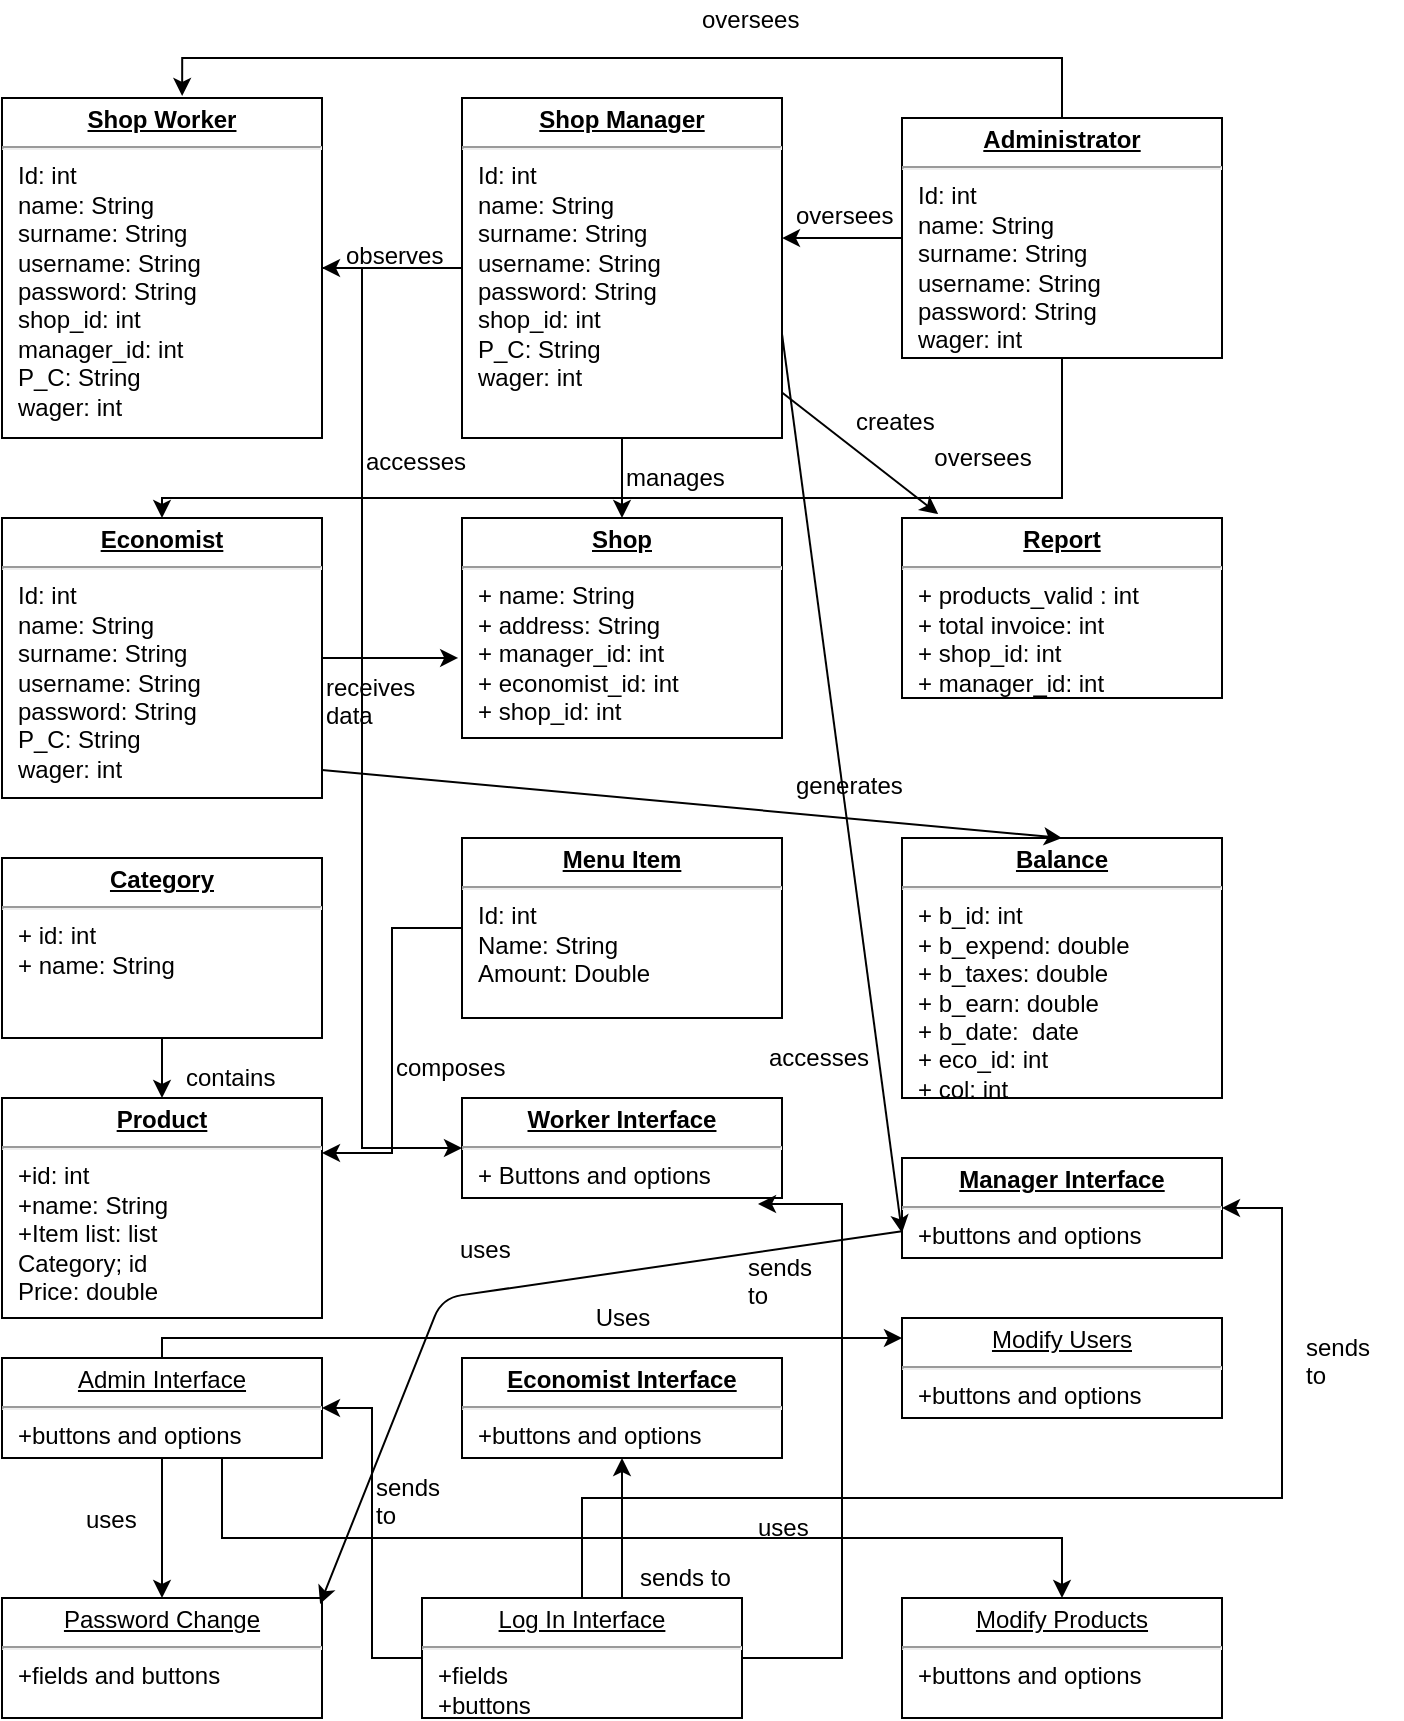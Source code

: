 <mxfile version="10.7.5" type="device"><diagram id="ZIhD7oV1nY85y14m4eeI" name="Page-1"><mxGraphModel dx="840" dy="435" grid="1" gridSize="10" guides="1" tooltips="1" connect="1" arrows="1" fold="1" page="1" pageScale="1" pageWidth="850" pageHeight="1100" math="0" shadow="0"><root><mxCell id="0"/><mxCell id="1" parent="0"/><mxCell id="DD6tDVHV4BYTM7kwC8Bf-49" style="edgeStyle=orthogonalEdgeStyle;rounded=0;orthogonalLoop=1;jettySize=auto;html=1;" edge="1" parent="1" source="DD6tDVHV4BYTM7kwC8Bf-1" target="DD6tDVHV4BYTM7kwC8Bf-12"><mxGeometry relative="1" as="geometry"><Array as="points"><mxPoint x="210" y="155"/><mxPoint x="210" y="595"/></Array></mxGeometry></mxCell><mxCell id="DD6tDVHV4BYTM7kwC8Bf-1" value="&lt;p style=&quot;margin: 0px ; margin-top: 4px ; text-align: center ; text-decoration: underline&quot;&gt;&lt;b&gt;Shop Worker&lt;/b&gt;&lt;/p&gt;&lt;hr&gt;&lt;p style=&quot;margin: 0px ; margin-left: 8px&quot;&gt;Id: int&lt;br&gt;name: String&lt;br&gt;surname: String&lt;br&gt;username: String&lt;br&gt;password: String&lt;br&gt;shop_id: int&lt;br&gt;manager_id: int&lt;br&gt;P_C: String&lt;br&gt;wager: int&lt;/p&gt;&lt;div&gt;&lt;br&gt;&lt;/div&gt;" style="verticalAlign=top;align=left;overflow=fill;fontSize=12;fontFamily=Helvetica;html=1;" vertex="1" parent="1"><mxGeometry x="30" y="70" width="160" height="170" as="geometry"/></mxCell><mxCell id="DD6tDVHV4BYTM7kwC8Bf-24" style="edgeStyle=orthogonalEdgeStyle;rounded=0;orthogonalLoop=1;jettySize=auto;html=1;entryX=1;entryY=0.5;entryDx=0;entryDy=0;" edge="1" parent="1" source="DD6tDVHV4BYTM7kwC8Bf-2" target="DD6tDVHV4BYTM7kwC8Bf-1"><mxGeometry relative="1" as="geometry"/></mxCell><mxCell id="DD6tDVHV4BYTM7kwC8Bf-25" style="edgeStyle=orthogonalEdgeStyle;rounded=0;orthogonalLoop=1;jettySize=auto;html=1;entryX=0.5;entryY=0;entryDx=0;entryDy=0;" edge="1" parent="1" source="DD6tDVHV4BYTM7kwC8Bf-2" target="DD6tDVHV4BYTM7kwC8Bf-5"><mxGeometry relative="1" as="geometry"/></mxCell><mxCell id="DD6tDVHV4BYTM7kwC8Bf-2" value="&lt;p style=&quot;margin: 0px ; margin-top: 4px ; text-align: center ; text-decoration: underline&quot;&gt;&lt;b&gt;Shop Manager&lt;/b&gt;&lt;/p&gt;&lt;hr&gt;&lt;p style=&quot;margin: 0px ; margin-left: 8px&quot;&gt;Id: int&lt;br&gt;name: String&lt;br&gt;surname: String&lt;br&gt;username: String&lt;br&gt;password: String&lt;br&gt;shop_id: int&lt;br&gt;P_C: String&lt;br&gt;wager: int&lt;br&gt;&lt;/p&gt;&lt;div&gt;&lt;br&gt;&lt;/div&gt;" style="verticalAlign=top;align=left;overflow=fill;fontSize=12;fontFamily=Helvetica;html=1;" vertex="1" parent="1"><mxGeometry x="260" y="70" width="160" height="170" as="geometry"/></mxCell><mxCell id="DD6tDVHV4BYTM7kwC8Bf-34" style="edgeStyle=orthogonalEdgeStyle;rounded=0;orthogonalLoop=1;jettySize=auto;html=1;entryX=-0.012;entryY=0.636;entryDx=0;entryDy=0;entryPerimeter=0;" edge="1" parent="1" source="DD6tDVHV4BYTM7kwC8Bf-4" target="DD6tDVHV4BYTM7kwC8Bf-5"><mxGeometry relative="1" as="geometry"/></mxCell><mxCell id="DD6tDVHV4BYTM7kwC8Bf-4" value="&lt;p style=&quot;margin: 0px ; margin-top: 4px ; text-align: center ; text-decoration: underline&quot;&gt;&lt;b&gt;Economist&lt;/b&gt;&lt;/p&gt;&lt;hr&gt;&lt;p style=&quot;margin: 0px ; margin-left: 8px&quot;&gt;Id: int&lt;br&gt;name: String&lt;br&gt;surname: String&lt;br&gt;username: String&lt;br&gt;password: String&lt;br&gt;P_C: String&lt;br&gt;wager: int&lt;/p&gt;&lt;div&gt;&lt;br&gt;&lt;/div&gt;" style="verticalAlign=top;align=left;overflow=fill;fontSize=12;fontFamily=Helvetica;html=1;" vertex="1" parent="1"><mxGeometry x="30" y="280" width="160" height="140" as="geometry"/></mxCell><mxCell id="DD6tDVHV4BYTM7kwC8Bf-5" value="&lt;p style=&quot;margin: 0px ; margin-top: 4px ; text-align: center ; text-decoration: underline&quot;&gt;&lt;b&gt;Shop&lt;/b&gt;&lt;/p&gt;&lt;hr&gt;&lt;p style=&quot;margin: 0px ; margin-left: 8px&quot;&gt;+ name: String&lt;br&gt;+ address: String&lt;br&gt;+ manager_id: int&lt;br&gt;+ economist_id: int&lt;br&gt;+ shop_id: int&lt;br&gt;&lt;/p&gt;&lt;div&gt;&lt;br&gt;&lt;/div&gt;" style="verticalAlign=top;align=left;overflow=fill;fontSize=12;fontFamily=Helvetica;html=1;" vertex="1" parent="1"><mxGeometry x="260" y="280" width="160" height="110" as="geometry"/></mxCell><mxCell id="DD6tDVHV4BYTM7kwC8Bf-28" style="edgeStyle=orthogonalEdgeStyle;rounded=0;orthogonalLoop=1;jettySize=auto;html=1;entryX=1;entryY=0.412;entryDx=0;entryDy=0;entryPerimeter=0;" edge="1" parent="1" source="DD6tDVHV4BYTM7kwC8Bf-6" target="DD6tDVHV4BYTM7kwC8Bf-2"><mxGeometry relative="1" as="geometry"/></mxCell><mxCell id="DD6tDVHV4BYTM7kwC8Bf-30" style="edgeStyle=orthogonalEdgeStyle;rounded=0;orthogonalLoop=1;jettySize=auto;html=1;entryX=0.563;entryY=-0.006;entryDx=0;entryDy=0;entryPerimeter=0;" edge="1" parent="1" source="DD6tDVHV4BYTM7kwC8Bf-6" target="DD6tDVHV4BYTM7kwC8Bf-1"><mxGeometry relative="1" as="geometry"><Array as="points"><mxPoint x="560" y="50"/><mxPoint x="120" y="50"/></Array></mxGeometry></mxCell><mxCell id="DD6tDVHV4BYTM7kwC8Bf-32" style="edgeStyle=orthogonalEdgeStyle;rounded=0;orthogonalLoop=1;jettySize=auto;html=1;" edge="1" parent="1" source="DD6tDVHV4BYTM7kwC8Bf-6" target="DD6tDVHV4BYTM7kwC8Bf-4"><mxGeometry relative="1" as="geometry"><Array as="points"><mxPoint x="560" y="270"/><mxPoint x="110" y="270"/></Array></mxGeometry></mxCell><mxCell id="DD6tDVHV4BYTM7kwC8Bf-33" value="oversees" style="text;html=1;resizable=0;points=[];align=center;verticalAlign=middle;labelBackgroundColor=#ffffff;" vertex="1" connectable="0" parent="DD6tDVHV4BYTM7kwC8Bf-32"><mxGeometry x="-0.804" y="-1" relative="1" as="geometry"><mxPoint x="-39" y="-2" as="offset"/></mxGeometry></mxCell><mxCell id="DD6tDVHV4BYTM7kwC8Bf-6" value="&lt;p style=&quot;margin: 0px ; margin-top: 4px ; text-align: center ; text-decoration: underline&quot;&gt;&lt;b&gt;Administrator&lt;/b&gt;&lt;/p&gt;&lt;hr&gt;&lt;p style=&quot;margin: 0px ; margin-left: 8px&quot;&gt;Id: int&lt;br&gt;name: String&lt;br&gt;surname: String&lt;br&gt;username: String&lt;br&gt;password: String&lt;br&gt;wager: int&lt;br&gt;&lt;/p&gt;&lt;div&gt;&lt;br&gt;&lt;/div&gt;" style="verticalAlign=top;align=left;overflow=fill;fontSize=12;fontFamily=Helvetica;html=1;" vertex="1" parent="1"><mxGeometry x="480" y="80" width="160" height="120" as="geometry"/></mxCell><mxCell id="DD6tDVHV4BYTM7kwC8Bf-7" value="&lt;p style=&quot;margin: 0px ; margin-top: 4px ; text-align: center ; text-decoration: underline&quot;&gt;&lt;b&gt;Report&lt;/b&gt;&lt;/p&gt;&lt;hr&gt;&lt;p style=&quot;margin: 0px ; margin-left: 8px&quot;&gt;+ products_valid : int&lt;br&gt;+ total invoice: int&lt;br&gt;+ shop_id: int&lt;br&gt;+ manager_id: int&lt;br&gt;&lt;/p&gt;&lt;div&gt;&lt;br&gt;&lt;/div&gt;" style="verticalAlign=top;align=left;overflow=fill;fontSize=12;fontFamily=Helvetica;html=1;" vertex="1" parent="1"><mxGeometry x="480" y="280" width="160" height="90" as="geometry"/></mxCell><mxCell id="DD6tDVHV4BYTM7kwC8Bf-43" value="" style="edgeStyle=orthogonalEdgeStyle;rounded=0;orthogonalLoop=1;jettySize=auto;html=1;" edge="1" parent="1" source="DD6tDVHV4BYTM7kwC8Bf-8" target="DD6tDVHV4BYTM7kwC8Bf-11"><mxGeometry relative="1" as="geometry"/></mxCell><mxCell id="DD6tDVHV4BYTM7kwC8Bf-8" value="&lt;p style=&quot;margin: 0px ; margin-top: 4px ; text-align: center ; text-decoration: underline&quot;&gt;&lt;b&gt;Category&lt;/b&gt;&lt;/p&gt;&lt;hr&gt;&lt;p style=&quot;margin: 0px ; margin-left: 8px&quot;&gt;+ id: int&lt;br&gt;+ name: String&lt;br&gt;&lt;/p&gt;&lt;div&gt;&lt;br&gt;&lt;/div&gt;" style="verticalAlign=top;align=left;overflow=fill;fontSize=12;fontFamily=Helvetica;html=1;" vertex="1" parent="1"><mxGeometry x="30" y="450" width="160" height="90" as="geometry"/></mxCell><mxCell id="DD6tDVHV4BYTM7kwC8Bf-45" style="edgeStyle=orthogonalEdgeStyle;rounded=0;orthogonalLoop=1;jettySize=auto;html=1;entryX=1;entryY=0.25;entryDx=0;entryDy=0;" edge="1" parent="1" source="DD6tDVHV4BYTM7kwC8Bf-9" target="DD6tDVHV4BYTM7kwC8Bf-11"><mxGeometry relative="1" as="geometry"/></mxCell><mxCell id="DD6tDVHV4BYTM7kwC8Bf-9" value="&lt;p style=&quot;margin: 0px ; margin-top: 4px ; text-align: center ; text-decoration: underline&quot;&gt;&lt;b&gt;Menu Item&lt;/b&gt;&lt;/p&gt;&lt;hr&gt;&lt;p style=&quot;margin: 0px ; margin-left: 8px&quot;&gt;Id: int&lt;br&gt;Name: String&lt;br&gt;Amount: Double&lt;br&gt;&lt;/p&gt;&lt;div&gt;&lt;br&gt;&lt;/div&gt;" style="verticalAlign=top;align=left;overflow=fill;fontSize=12;fontFamily=Helvetica;html=1;" vertex="1" parent="1"><mxGeometry x="260" y="440" width="160" height="90" as="geometry"/></mxCell><mxCell id="DD6tDVHV4BYTM7kwC8Bf-10" value="&lt;p style=&quot;margin: 0px ; margin-top: 4px ; text-align: center ; text-decoration: underline&quot;&gt;&lt;b&gt;Balance&lt;/b&gt;&lt;/p&gt;&lt;hr&gt;&lt;p style=&quot;margin: 0px ; margin-left: 8px&quot;&gt;+ b_id: int&lt;br&gt;+ b_expend: double&lt;br&gt;+ b_taxes: double&lt;br&gt;+ b_earn: double&lt;br&gt;+ b_date:&amp;nbsp; date&lt;br&gt;+ eco_id: int&lt;br&gt;+ col: int&lt;br&gt;&lt;/p&gt;&lt;div&gt;&lt;br&gt;&lt;/div&gt;" style="verticalAlign=top;align=left;overflow=fill;fontSize=12;fontFamily=Helvetica;html=1;" vertex="1" parent="1"><mxGeometry x="480" y="440" width="160" height="130" as="geometry"/></mxCell><mxCell id="DD6tDVHV4BYTM7kwC8Bf-11" value="&lt;p style=&quot;margin: 0px ; margin-top: 4px ; text-align: center ; text-decoration: underline&quot;&gt;&lt;b&gt;Product&lt;/b&gt;&lt;/p&gt;&lt;hr&gt;&lt;p style=&quot;margin: 0px ; margin-left: 8px&quot;&gt;+id: int&lt;br&gt;+name: String&lt;br&gt;+Item list: list&lt;br&gt;Category; id&lt;br&gt;Price: double&lt;br&gt;&lt;/p&gt;&lt;div&gt;&lt;br&gt;&lt;/div&gt;" style="verticalAlign=top;align=left;overflow=fill;fontSize=12;fontFamily=Helvetica;html=1;" vertex="1" parent="1"><mxGeometry x="30" y="570" width="160" height="110" as="geometry"/></mxCell><mxCell id="DD6tDVHV4BYTM7kwC8Bf-12" value="&lt;p style=&quot;margin: 0px ; margin-top: 4px ; text-align: center ; text-decoration: underline&quot;&gt;&lt;b&gt;Worker Interface&lt;/b&gt;&lt;/p&gt;&lt;hr&gt;&lt;p style=&quot;margin: 0px ; margin-left: 8px&quot;&gt;+ Buttons and options&lt;br&gt;&lt;/p&gt;&lt;div&gt;&lt;br&gt;&lt;/div&gt;" style="verticalAlign=top;align=left;overflow=fill;fontSize=12;fontFamily=Helvetica;html=1;" vertex="1" parent="1"><mxGeometry x="260" y="570" width="160" height="50" as="geometry"/></mxCell><mxCell id="DD6tDVHV4BYTM7kwC8Bf-13" value="&lt;p style=&quot;margin: 0px ; margin-top: 4px ; text-align: center ; text-decoration: underline&quot;&gt;&lt;b&gt;Manager Interface&lt;/b&gt;&lt;/p&gt;&lt;hr&gt;&lt;p style=&quot;margin: 0px ; margin-left: 8px&quot;&gt;+buttons and options&lt;br&gt;&lt;/p&gt;" style="verticalAlign=top;align=left;overflow=fill;fontSize=12;fontFamily=Helvetica;html=1;" vertex="1" parent="1"><mxGeometry x="480" y="600" width="160" height="50" as="geometry"/></mxCell><mxCell id="DD6tDVHV4BYTM7kwC8Bf-54" style="edgeStyle=orthogonalEdgeStyle;rounded=0;orthogonalLoop=1;jettySize=auto;html=1;entryX=0.5;entryY=0;entryDx=0;entryDy=0;" edge="1" parent="1" source="DD6tDVHV4BYTM7kwC8Bf-14" target="DD6tDVHV4BYTM7kwC8Bf-17"><mxGeometry relative="1" as="geometry"/></mxCell><mxCell id="DD6tDVHV4BYTM7kwC8Bf-58" style="edgeStyle=orthogonalEdgeStyle;rounded=0;orthogonalLoop=1;jettySize=auto;html=1;" edge="1" parent="1" source="DD6tDVHV4BYTM7kwC8Bf-14" target="DD6tDVHV4BYTM7kwC8Bf-16"><mxGeometry relative="1" as="geometry"><Array as="points"><mxPoint x="110" y="690"/></Array></mxGeometry></mxCell><mxCell id="DD6tDVHV4BYTM7kwC8Bf-59" value="Uses" style="text;html=1;resizable=0;points=[];align=center;verticalAlign=middle;labelBackgroundColor=#ffffff;" vertex="1" connectable="0" parent="DD6tDVHV4BYTM7kwC8Bf-58"><mxGeometry x="0.395" y="3" relative="1" as="geometry"><mxPoint x="-25" y="-7" as="offset"/></mxGeometry></mxCell><mxCell id="DD6tDVHV4BYTM7kwC8Bf-60" style="edgeStyle=orthogonalEdgeStyle;rounded=0;orthogonalLoop=1;jettySize=auto;html=1;" edge="1" parent="1" source="DD6tDVHV4BYTM7kwC8Bf-14" target="DD6tDVHV4BYTM7kwC8Bf-19"><mxGeometry relative="1" as="geometry"><Array as="points"><mxPoint x="140" y="790"/><mxPoint x="560" y="790"/></Array></mxGeometry></mxCell><mxCell id="DD6tDVHV4BYTM7kwC8Bf-14" value="&lt;p style=&quot;margin: 0px ; margin-top: 4px ; text-align: center ; text-decoration: underline&quot;&gt;&lt;span&gt;Admin Interface&lt;/span&gt;&lt;br&gt;&lt;/p&gt;&lt;hr&gt;&lt;p style=&quot;margin: 0px ; margin-left: 8px&quot;&gt;+buttons and options&lt;/p&gt;" style="verticalAlign=top;align=left;overflow=fill;fontSize=12;fontFamily=Helvetica;html=1;" vertex="1" parent="1"><mxGeometry x="30" y="700" width="160" height="50" as="geometry"/></mxCell><mxCell id="DD6tDVHV4BYTM7kwC8Bf-15" value="&lt;p style=&quot;margin: 0px ; margin-top: 4px ; text-align: center ; text-decoration: underline&quot;&gt;&lt;b&gt;Economist Interface&lt;/b&gt;&lt;/p&gt;&lt;hr&gt;&lt;p style=&quot;margin: 0px ; margin-left: 8px&quot;&gt;+buttons and options&lt;br&gt;&lt;/p&gt;" style="verticalAlign=top;align=left;overflow=fill;fontSize=12;fontFamily=Helvetica;html=1;" vertex="1" parent="1"><mxGeometry x="260" y="700" width="160" height="50" as="geometry"/></mxCell><mxCell id="DD6tDVHV4BYTM7kwC8Bf-16" value="&lt;p style=&quot;margin: 0px ; margin-top: 4px ; text-align: center ; text-decoration: underline&quot;&gt;&lt;span&gt;Modify Users&lt;/span&gt;&lt;br&gt;&lt;/p&gt;&lt;hr&gt;&lt;p style=&quot;margin: 0px ; margin-left: 8px&quot;&gt;+buttons and options&lt;br&gt;&lt;/p&gt;" style="verticalAlign=top;align=left;overflow=fill;fontSize=12;fontFamily=Helvetica;html=1;" vertex="1" parent="1"><mxGeometry x="480" y="680" width="160" height="50" as="geometry"/></mxCell><mxCell id="DD6tDVHV4BYTM7kwC8Bf-17" value="&lt;p style=&quot;margin: 0px ; margin-top: 4px ; text-align: center ; text-decoration: underline&quot;&gt;&lt;span&gt;Password Change&lt;/span&gt;&lt;br&gt;&lt;/p&gt;&lt;hr&gt;&lt;p style=&quot;margin: 0px ; margin-left: 8px&quot;&gt;+fields and buttons&lt;br&gt;&lt;/p&gt;" style="verticalAlign=top;align=left;overflow=fill;fontSize=12;fontFamily=Helvetica;html=1;" vertex="1" parent="1"><mxGeometry x="30" y="820" width="160" height="60" as="geometry"/></mxCell><mxCell id="DD6tDVHV4BYTM7kwC8Bf-62" style="edgeStyle=orthogonalEdgeStyle;rounded=0;orthogonalLoop=1;jettySize=auto;html=1;entryX=0.5;entryY=1;entryDx=0;entryDy=0;" edge="1" parent="1" source="DD6tDVHV4BYTM7kwC8Bf-18" target="DD6tDVHV4BYTM7kwC8Bf-15"><mxGeometry relative="1" as="geometry"><Array as="points"><mxPoint x="340" y="810"/><mxPoint x="340" y="810"/></Array></mxGeometry></mxCell><mxCell id="DD6tDVHV4BYTM7kwC8Bf-63" style="edgeStyle=orthogonalEdgeStyle;rounded=0;orthogonalLoop=1;jettySize=auto;html=1;entryX=1;entryY=0.5;entryDx=0;entryDy=0;" edge="1" parent="1" source="DD6tDVHV4BYTM7kwC8Bf-18" target="DD6tDVHV4BYTM7kwC8Bf-14"><mxGeometry relative="1" as="geometry"/></mxCell><mxCell id="DD6tDVHV4BYTM7kwC8Bf-64" style="edgeStyle=orthogonalEdgeStyle;rounded=0;orthogonalLoop=1;jettySize=auto;html=1;entryX=0.925;entryY=1.06;entryDx=0;entryDy=0;entryPerimeter=0;" edge="1" parent="1" source="DD6tDVHV4BYTM7kwC8Bf-18" target="DD6tDVHV4BYTM7kwC8Bf-12"><mxGeometry relative="1" as="geometry"><Array as="points"><mxPoint x="450" y="850"/><mxPoint x="450" y="623"/></Array></mxGeometry></mxCell><mxCell id="DD6tDVHV4BYTM7kwC8Bf-65" style="edgeStyle=orthogonalEdgeStyle;rounded=0;orthogonalLoop=1;jettySize=auto;html=1;" edge="1" parent="1" source="DD6tDVHV4BYTM7kwC8Bf-18" target="DD6tDVHV4BYTM7kwC8Bf-13"><mxGeometry relative="1" as="geometry"><Array as="points"><mxPoint x="320" y="770"/><mxPoint x="670" y="770"/><mxPoint x="670" y="625"/></Array></mxGeometry></mxCell><mxCell id="DD6tDVHV4BYTM7kwC8Bf-18" value="&lt;p style=&quot;margin: 0px ; margin-top: 4px ; text-align: center ; text-decoration: underline&quot;&gt;&lt;span&gt;Log In Interface&lt;/span&gt;&lt;br&gt;&lt;/p&gt;&lt;hr&gt;&lt;p style=&quot;margin: 0px ; margin-left: 8px&quot;&gt;+fields&lt;br&gt;+buttons&lt;br&gt;&lt;/p&gt;&lt;div&gt;&lt;br&gt;&lt;/div&gt;" style="verticalAlign=top;align=left;overflow=fill;fontSize=12;fontFamily=Helvetica;html=1;" vertex="1" parent="1"><mxGeometry x="240" y="820" width="160" height="60" as="geometry"/></mxCell><mxCell id="DD6tDVHV4BYTM7kwC8Bf-19" value="&lt;p style=&quot;margin: 0px ; margin-top: 4px ; text-align: center ; text-decoration: underline&quot;&gt;&lt;span&gt;Modify Products&lt;/span&gt;&lt;br&gt;&lt;/p&gt;&lt;hr&gt;&lt;p style=&quot;margin: 0px ; margin-left: 8px&quot;&gt;+buttons and options&lt;br&gt;&lt;/p&gt;" style="verticalAlign=top;align=left;overflow=fill;fontSize=12;fontFamily=Helvetica;html=1;" vertex="1" parent="1"><mxGeometry x="480" y="820" width="160" height="60" as="geometry"/></mxCell><mxCell id="DD6tDVHV4BYTM7kwC8Bf-26" value="observes" style="text;html=1;resizable=0;points=[];autosize=1;align=left;verticalAlign=top;spacingTop=-4;" vertex="1" parent="1"><mxGeometry x="200" y="139" width="60" height="20" as="geometry"/></mxCell><mxCell id="DD6tDVHV4BYTM7kwC8Bf-27" value="manages" style="text;html=1;resizable=0;points=[];autosize=1;align=left;verticalAlign=top;spacingTop=-4;" vertex="1" parent="1"><mxGeometry x="340" y="250" width="60" height="20" as="geometry"/></mxCell><mxCell id="DD6tDVHV4BYTM7kwC8Bf-29" value="oversees" style="text;html=1;resizable=0;points=[];autosize=1;align=left;verticalAlign=top;spacingTop=-4;" vertex="1" parent="1"><mxGeometry x="425" y="119" width="60" height="20" as="geometry"/></mxCell><mxCell id="DD6tDVHV4BYTM7kwC8Bf-31" value="oversees" style="text;html=1;resizable=0;points=[];autosize=1;align=left;verticalAlign=top;spacingTop=-4;" vertex="1" parent="1"><mxGeometry x="378" y="21" width="60" height="20" as="geometry"/></mxCell><mxCell id="DD6tDVHV4BYTM7kwC8Bf-36" value="receives&amp;nbsp;&lt;br&gt;data&lt;br&gt;" style="text;html=1;resizable=0;points=[];autosize=1;align=left;verticalAlign=top;spacingTop=-4;" vertex="1" parent="1"><mxGeometry x="190" y="355" width="60" height="30" as="geometry"/></mxCell><mxCell id="DD6tDVHV4BYTM7kwC8Bf-39" value="" style="endArrow=classic;html=1;entryX=0.113;entryY=-0.022;entryDx=0;entryDy=0;entryPerimeter=0;" edge="1" parent="1" source="DD6tDVHV4BYTM7kwC8Bf-2" target="DD6tDVHV4BYTM7kwC8Bf-7"><mxGeometry width="50" height="50" relative="1" as="geometry"><mxPoint x="440" y="250" as="sourcePoint"/><mxPoint x="490" y="200" as="targetPoint"/></mxGeometry></mxCell><mxCell id="DD6tDVHV4BYTM7kwC8Bf-40" value="creates" style="text;html=1;resizable=0;points=[];autosize=1;align=left;verticalAlign=top;spacingTop=-4;" vertex="1" parent="1"><mxGeometry x="455" y="222" width="50" height="20" as="geometry"/></mxCell><mxCell id="DD6tDVHV4BYTM7kwC8Bf-44" value="contains" style="text;html=1;resizable=0;points=[];autosize=1;align=left;verticalAlign=top;spacingTop=-4;" vertex="1" parent="1"><mxGeometry x="120" y="550" width="60" height="20" as="geometry"/></mxCell><mxCell id="DD6tDVHV4BYTM7kwC8Bf-46" value="composes" style="text;html=1;resizable=0;points=[];autosize=1;align=left;verticalAlign=top;spacingTop=-4;" vertex="1" parent="1"><mxGeometry x="225" y="545" width="70" height="20" as="geometry"/></mxCell><mxCell id="DD6tDVHV4BYTM7kwC8Bf-47" value="" style="endArrow=classic;html=1;entryX=0.5;entryY=0;entryDx=0;entryDy=0;exitX=1;exitY=0.9;exitDx=0;exitDy=0;exitPerimeter=0;" edge="1" parent="1" source="DD6tDVHV4BYTM7kwC8Bf-4" target="DD6tDVHV4BYTM7kwC8Bf-10"><mxGeometry width="50" height="50" relative="1" as="geometry"><mxPoint x="240" y="450" as="sourcePoint"/><mxPoint x="290" y="400" as="targetPoint"/></mxGeometry></mxCell><mxCell id="DD6tDVHV4BYTM7kwC8Bf-48" value="generates" style="text;html=1;resizable=0;points=[];autosize=1;align=left;verticalAlign=top;spacingTop=-4;" vertex="1" parent="1"><mxGeometry x="425" y="404" width="70" height="20" as="geometry"/></mxCell><mxCell id="DD6tDVHV4BYTM7kwC8Bf-50" value="accesses" style="text;html=1;resizable=0;points=[];autosize=1;align=left;verticalAlign=top;spacingTop=-4;" vertex="1" parent="1"><mxGeometry x="210" y="242" width="70" height="20" as="geometry"/></mxCell><mxCell id="DD6tDVHV4BYTM7kwC8Bf-51" value="" style="endArrow=classic;html=1;entryX=0;entryY=0.75;entryDx=0;entryDy=0;exitX=1;exitY=0.694;exitDx=0;exitDy=0;exitPerimeter=0;" edge="1" parent="1" source="DD6tDVHV4BYTM7kwC8Bf-2" target="DD6tDVHV4BYTM7kwC8Bf-13"><mxGeometry width="50" height="50" relative="1" as="geometry"><mxPoint x="430" y="220" as="sourcePoint"/><mxPoint x="480" y="170" as="targetPoint"/></mxGeometry></mxCell><mxCell id="DD6tDVHV4BYTM7kwC8Bf-52" value="accesses" style="text;html=1;resizable=0;points=[];align=center;verticalAlign=middle;labelBackgroundColor=#ffffff;" vertex="1" connectable="0" parent="DD6tDVHV4BYTM7kwC8Bf-51"><mxGeometry x="0.438" y="-3" relative="1" as="geometry"><mxPoint x="-22" y="38.5" as="offset"/></mxGeometry></mxCell><mxCell id="DD6tDVHV4BYTM7kwC8Bf-61" value="uses" style="text;html=1;resizable=0;points=[];autosize=1;align=left;verticalAlign=top;spacingTop=-4;" vertex="1" parent="1"><mxGeometry x="406" y="775" width="40" height="20" as="geometry"/></mxCell><mxCell id="DD6tDVHV4BYTM7kwC8Bf-66" value="sends&amp;nbsp;&lt;br&gt;to&lt;br&gt;" style="text;html=1;resizable=0;points=[];autosize=1;align=left;verticalAlign=top;spacingTop=-4;" vertex="1" parent="1"><mxGeometry x="680" y="685" width="50" height="30" as="geometry"/></mxCell><mxCell id="DD6tDVHV4BYTM7kwC8Bf-67" value="sends&lt;br&gt;to&lt;br&gt;" style="text;html=1;resizable=0;points=[];autosize=1;align=left;verticalAlign=top;spacingTop=-4;" vertex="1" parent="1"><mxGeometry x="401" y="645" width="50" height="30" as="geometry"/></mxCell><mxCell id="DD6tDVHV4BYTM7kwC8Bf-69" value="sends&amp;nbsp;&lt;br&gt;to&lt;br&gt;" style="text;html=1;resizable=0;points=[];autosize=1;align=left;verticalAlign=top;spacingTop=-4;" vertex="1" parent="1"><mxGeometry x="215" y="755" width="50" height="30" as="geometry"/></mxCell><mxCell id="DD6tDVHV4BYTM7kwC8Bf-70" value="sends to" style="text;html=1;resizable=0;points=[];autosize=1;align=left;verticalAlign=top;spacingTop=-4;" vertex="1" parent="1"><mxGeometry x="347" y="800" width="60" height="20" as="geometry"/></mxCell><mxCell id="DD6tDVHV4BYTM7kwC8Bf-72" value="" style="endArrow=classic;html=1;entryX=0.994;entryY=0.05;entryDx=0;entryDy=0;entryPerimeter=0;" edge="1" parent="1" source="DD6tDVHV4BYTM7kwC8Bf-13" target="DD6tDVHV4BYTM7kwC8Bf-17"><mxGeometry width="50" height="50" relative="1" as="geometry"><mxPoint x="260" y="680" as="sourcePoint"/><mxPoint x="310" y="630" as="targetPoint"/><Array as="points"><mxPoint x="250" y="670"/></Array></mxGeometry></mxCell><mxCell id="DD6tDVHV4BYTM7kwC8Bf-73" value="uses" style="text;html=1;resizable=0;points=[];autosize=1;align=left;verticalAlign=top;spacingTop=-4;" vertex="1" parent="1"><mxGeometry x="257" y="636" width="40" height="20" as="geometry"/></mxCell><mxCell id="DD6tDVHV4BYTM7kwC8Bf-74" value="uses" style="text;html=1;resizable=0;points=[];autosize=1;align=left;verticalAlign=top;spacingTop=-4;" vertex="1" parent="1"><mxGeometry x="70" y="771" width="40" height="20" as="geometry"/></mxCell></root></mxGraphModel></diagram></mxfile>
